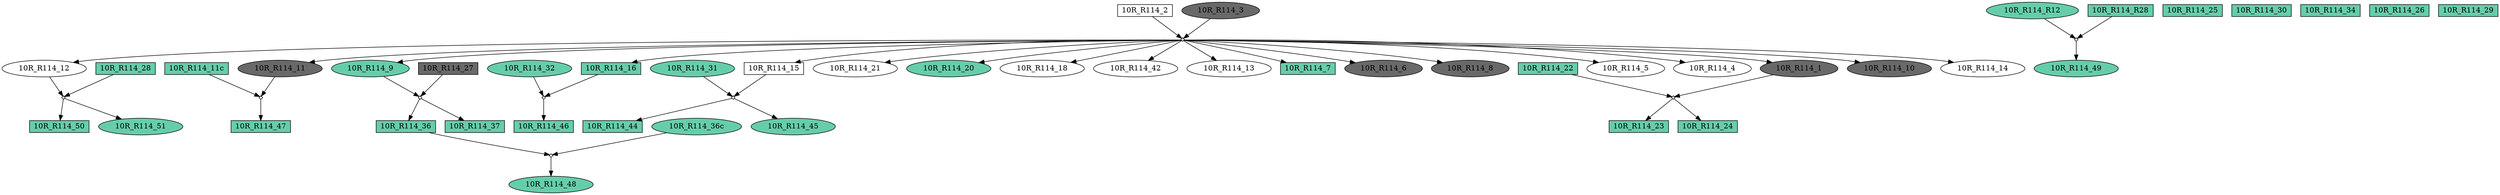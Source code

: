 digraph {
	"10R_R114_9" [shape=box fillcolor=aquamarine3 fontcolor=black height=0.3 regular=0 shape=ellipse style=filled width=0.5]
	"10R_R114_2x10R_R114_3" -> "10R_R114_9"
	"10R_R114_9" -> "10R_R114_27x10R_R114_9"
	"10R_R114_5" [shape=box fillcolor=white fontcolor=black height=0.3 regular=0 shape=ellipse style=filled width=0.5]
	"10R_R114_2x10R_R114_3" -> "10R_R114_5"
	"10R_R114_4" [shape=box fillcolor=white fontcolor=black height=0.3 regular=0 shape=ellipse style=filled width=0.5]
	"10R_R114_2x10R_R114_3" -> "10R_R114_4"
	"10R_R114_1" [shape=box fillcolor=dimgrey fontcolor=black height=0.3 regular=0 shape=ellipse style=filled width=0.5]
	"10R_R114_2x10R_R114_3" -> "10R_R114_1"
	"10R_R114_1" -> "10R_R114_22x10R_R114_1"
	"10R_R114_R12" [shape=box fillcolor=aquamarine3 fontcolor=black height=0.3 regular=0 shape=ellipse style=filled width=0.5]
	"10R_R114_R12" -> "10R_R114_R28x10R_R114_R12"
	"10R_R114_36c" [shape=box fillcolor=aquamarine3 fontcolor=black height=0.3 regular=0 shape=ellipse style=filled width=0.5]
	"10R_R114_36c" -> "10R_R114_36x10R_R114_36c"
	"10R_R114_10" [shape=box fillcolor=dimgrey fontcolor=black height=0.3 regular=0 shape=ellipse style=filled width=0.5]
	"10R_R114_2x10R_R114_3" -> "10R_R114_10"
	"10R_R114_11c" [shape=box fillcolor=aquamarine3 fontcolor=black height=0.3 regular=0 shape=box style=filled width=0.5]
	"10R_R114_11c" -> "10R_R114_11cx10R_R114_11"
	"10R_R114_25" [shape=box fillcolor=aquamarine3 fontcolor=black height=0.3 regular=0 shape=box style=filled width=0.5]
	"10R_R114_R28" [shape=box fillcolor=aquamarine3 fontcolor=black height=0.3 regular=0 shape=box style=filled width=0.5]
	"10R_R114_R28" -> "10R_R114_R28x10R_R114_R12"
	"10R_R114_14" [shape=box fillcolor=white fontcolor=black height=0.3 regular=0 shape=ellipse style=filled width=0.5]
	"10R_R114_2x10R_R114_3" -> "10R_R114_14"
	"10R_R114_12" [shape=box fillcolor=white fontcolor=black height=0.3 regular=0 shape=ellipse style=filled width=0.5]
	"10R_R114_2x10R_R114_3" -> "10R_R114_12"
	"10R_R114_12" -> "10R_R114_28x10R_R114_12"
	"10R_R114_11" [shape=box fillcolor=dimgrey fontcolor=black height=0.3 regular=0 shape=ellipse style=filled width=0.5]
	"10R_R114_2x10R_R114_3" -> "10R_R114_11"
	"10R_R114_11" -> "10R_R114_11cx10R_R114_11"
	"10R_R114_16" [shape=box fillcolor=aquamarine3 fontcolor=black height=0.3 regular=0 shape=box style=filled width=0.5]
	"10R_R114_2x10R_R114_3" -> "10R_R114_16"
	"10R_R114_16" -> "10R_R114_16x10R_R114_32"
	"10R_R114_46" [shape=box fillcolor=aquamarine3 fontcolor=black height=0.3 regular=0 shape=box style=filled width=0.5]
	"10R_R114_16x10R_R114_32" -> "10R_R114_46"
	"10R_R114_45" [shape=box fillcolor=aquamarine3 fontcolor=black height=0.3 regular=0 shape=ellipse style=filled width=0.5]
	"10R_R114_15x10R_R114_31" -> "10R_R114_45"
	"10R_R114_44" [shape=box fillcolor=aquamarine3 fontcolor=black height=0.3 regular=0 shape=box style=filled width=0.5]
	"10R_R114_15x10R_R114_31" -> "10R_R114_44"
	"10R_R114_51" [shape=box fillcolor=aquamarine3 fontcolor=black height=0.3 regular=0 shape=ellipse style=filled width=0.5]
	"10R_R114_28x10R_R114_12" -> "10R_R114_51"
	"10R_R114_30" [shape=box fillcolor=aquamarine3 fontcolor=black height=0.3 regular=0 shape=box style=filled width=0.5]
	"10R_R114_50" [shape=box fillcolor=aquamarine3 fontcolor=black height=0.3 regular=0 shape=box style=filled width=0.5]
	"10R_R114_28x10R_R114_12" -> "10R_R114_50"
	"10R_R114_49" [shape=box fillcolor=aquamarine3 fontcolor=black height=0.3 regular=0 shape=ellipse style=filled width=0.5]
	"10R_R114_R28x10R_R114_R12" -> "10R_R114_49"
	"10R_R114_2" [shape=box fillcolor=white fontcolor=black height=0.3 regular=0 shape=box style=filled width=0.5]
	"10R_R114_2" -> "10R_R114_2x10R_R114_3"
	"10R_R114_31" [shape=box fillcolor=aquamarine3 fontcolor=black height=0.3 regular=0 shape=ellipse style=filled width=0.5]
	"10R_R114_31" -> "10R_R114_15x10R_R114_31"
	"10R_R114_47" [shape=box fillcolor=aquamarine3 fontcolor=black height=0.3 regular=0 shape=box style=filled width=0.5]
	"10R_R114_11cx10R_R114_11" -> "10R_R114_47"
	"10R_R114_24" [shape=box fillcolor=aquamarine3 fontcolor=black height=0.3 regular=0 shape=box style=filled width=0.5]
	"10R_R114_22x10R_R114_1" -> "10R_R114_24"
	"10R_R114_32" [shape=box fillcolor=aquamarine3 fontcolor=black height=0.3 regular=0 shape=ellipse style=filled width=0.5]
	"10R_R114_32" -> "10R_R114_16x10R_R114_32"
	"10R_R114_23" [shape=box fillcolor=aquamarine3 fontcolor=black height=0.3 regular=0 shape=box style=filled width=0.5]
	"10R_R114_22x10R_R114_1" -> "10R_R114_23"
	"10R_R114_15" [shape=box fillcolor=white fontcolor=black height=0.3 regular=0 shape=box style=filled width=0.5]
	"10R_R114_2x10R_R114_3" -> "10R_R114_15"
	"10R_R114_15" -> "10R_R114_15x10R_R114_31"
	"10R_R114_34" [shape=box fillcolor=aquamarine3 fontcolor=black height=0.3 regular=0 shape=box style=filled width=0.5]
	"10R_R114_22" [shape=box fillcolor=aquamarine3 fontcolor=black height=0.3 regular=0 shape=box style=filled width=0.5]
	"10R_R114_22" -> "10R_R114_22x10R_R114_1"
	"10R_R114_37" [shape=box fillcolor=aquamarine3 fontcolor=black height=0.3 regular=0 shape=box style=filled width=0.5]
	"10R_R114_27x10R_R114_9" -> "10R_R114_37"
	"10R_R114_21" [shape=box fillcolor=white fontcolor=black height=0.3 regular=0 shape=ellipse style=filled width=0.5]
	"10R_R114_2x10R_R114_3" -> "10R_R114_21"
	"10R_R114_20" [shape=box fillcolor=aquamarine3 fontcolor=black height=0.3 regular=0 shape=ellipse style=filled width=0.5]
	"10R_R114_2x10R_R114_3" -> "10R_R114_20"
	"10R_R114_48" [shape=box fillcolor=aquamarine3 fontcolor=black height=0.3 regular=0 shape=ellipse style=filled width=0.5]
	"10R_R114_36x10R_R114_36c" -> "10R_R114_48"
	"10R_R114_18" [shape=box fillcolor=white fontcolor=black height=0.3 regular=0 shape=ellipse style=filled width=0.5]
	"10R_R114_2x10R_R114_3" -> "10R_R114_18"
	"10R_R114_42" [shape=box fillcolor=white fontcolor=black height=0.3 regular=0 shape=ellipse style=filled width=0.5]
	"10R_R114_2x10R_R114_3" -> "10R_R114_42"
	"10R_R114_13" [shape=box fillcolor=white fontcolor=black height=0.3 regular=0 shape=ellipse style=filled width=0.5]
	"10R_R114_2x10R_R114_3" -> "10R_R114_13"
	"10R_R114_26" [shape=box fillcolor=aquamarine3 fontcolor=black height=0.3 regular=0 shape=box style=filled width=0.5]
	"10R_R114_7" [shape=box fillcolor=aquamarine3 fontcolor=black height=0.3 regular=0 shape=box style=filled width=0.5]
	"10R_R114_2x10R_R114_3" -> "10R_R114_7"
	"10R_R114_27" [shape=box fillcolor=dimgrey fontcolor=black height=0.3 regular=0 shape=box style=filled width=0.5]
	"10R_R114_27" -> "10R_R114_27x10R_R114_9"
	"10R_R114_29" [shape=box fillcolor=aquamarine3 fontcolor=black height=0.3 regular=0 shape=box style=filled width=0.5]
	"10R_R114_3" [shape=box fillcolor=dimgrey fontcolor=black height=0.3 regular=0 shape=ellipse style=filled width=0.5]
	"10R_R114_3" -> "10R_R114_2x10R_R114_3"
	"10R_R114_36" [shape=box fillcolor=aquamarine3 fontcolor=black height=0.3 regular=0 shape=box style=filled width=0.5]
	"10R_R114_27x10R_R114_9" -> "10R_R114_36"
	"10R_R114_36" -> "10R_R114_36x10R_R114_36c"
	"10R_R114_6" [shape=box fillcolor=dimgrey fontcolor=black height=0.3 regular=0 shape=ellipse style=filled width=0.5]
	"10R_R114_2x10R_R114_3" -> "10R_R114_6"
	"10R_R114_28" [shape=box fillcolor=aquamarine3 fontcolor=black height=0.3 regular=0 shape=box style=filled width=0.5]
	"10R_R114_28" -> "10R_R114_28x10R_R114_12"
	"10R_R114_8" [shape=box fillcolor=dimgrey fontcolor=black height=0.3 regular=0 shape=ellipse style=filled width=0.5]
	"10R_R114_2x10R_R114_3" -> "10R_R114_8"
	"10R_R114_36x10R_R114_36c" [label="" height=.1 shape=diamond width=.1]
	"10R_R114_16x10R_R114_32" [label="" height=.1 shape=diamond width=.1]
	"10R_R114_28x10R_R114_12" [label="" height=.1 shape=diamond width=.1]
	"10R_R114_2x10R_R114_3" [label="" height=.1 shape=diamond width=.1]
	"10R_R114_R28x10R_R114_R12" [label="" height=.1 shape=diamond width=.1]
	"10R_R114_27x10R_R114_9" [label="" height=.1 shape=diamond width=.1]
	"10R_R114_11cx10R_R114_11" [label="" height=.1 shape=diamond width=.1]
	"10R_R114_22x10R_R114_1" [label="" height=.1 shape=diamond width=.1]
	"10R_R114_15x10R_R114_31" [label="" height=.1 shape=diamond width=.1]
}
